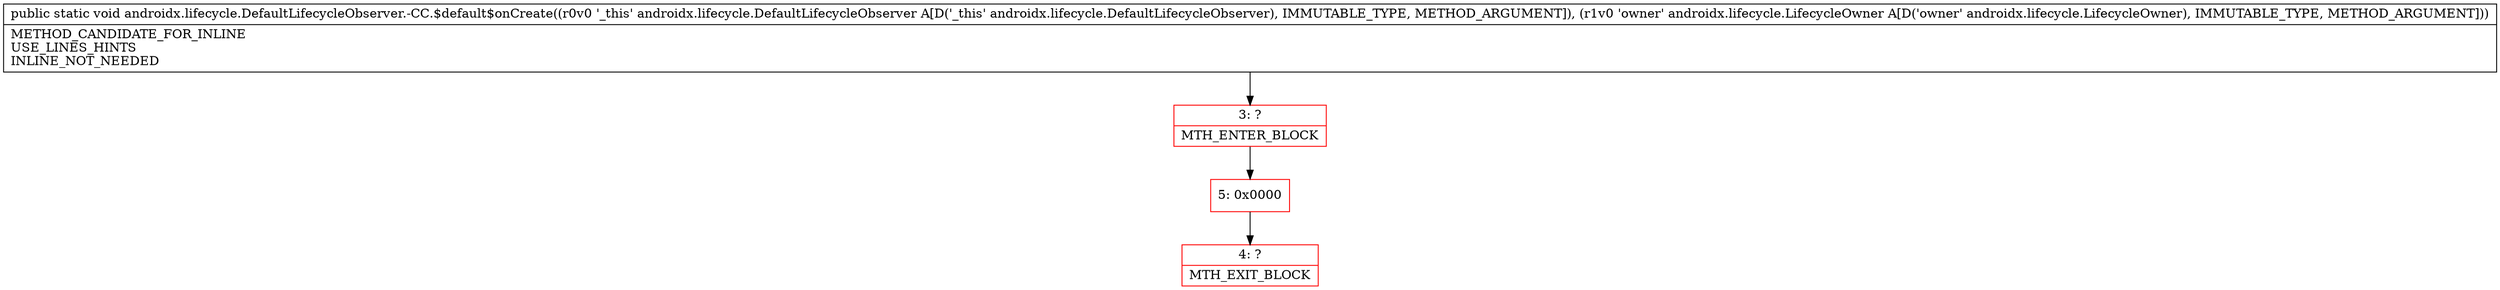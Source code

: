 digraph "CFG forandroidx.lifecycle.DefaultLifecycleObserver.\-CC.$default$onCreate(Landroidx\/lifecycle\/DefaultLifecycleObserver;Landroidx\/lifecycle\/LifecycleOwner;)V" {
subgraph cluster_Region_1070979530 {
label = "R(0)";
node [shape=record,color=blue];
}
Node_3 [shape=record,color=red,label="{3\:\ ?|MTH_ENTER_BLOCK\l}"];
Node_5 [shape=record,color=red,label="{5\:\ 0x0000}"];
Node_4 [shape=record,color=red,label="{4\:\ ?|MTH_EXIT_BLOCK\l}"];
MethodNode[shape=record,label="{public static void androidx.lifecycle.DefaultLifecycleObserver.\-CC.$default$onCreate((r0v0 '_this' androidx.lifecycle.DefaultLifecycleObserver A[D('_this' androidx.lifecycle.DefaultLifecycleObserver), IMMUTABLE_TYPE, METHOD_ARGUMENT]), (r1v0 'owner' androidx.lifecycle.LifecycleOwner A[D('owner' androidx.lifecycle.LifecycleOwner), IMMUTABLE_TYPE, METHOD_ARGUMENT]))  | METHOD_CANDIDATE_FOR_INLINE\lUSE_LINES_HINTS\lINLINE_NOT_NEEDED\l}"];
MethodNode -> Node_3;Node_3 -> Node_5;
Node_5 -> Node_4;
}

